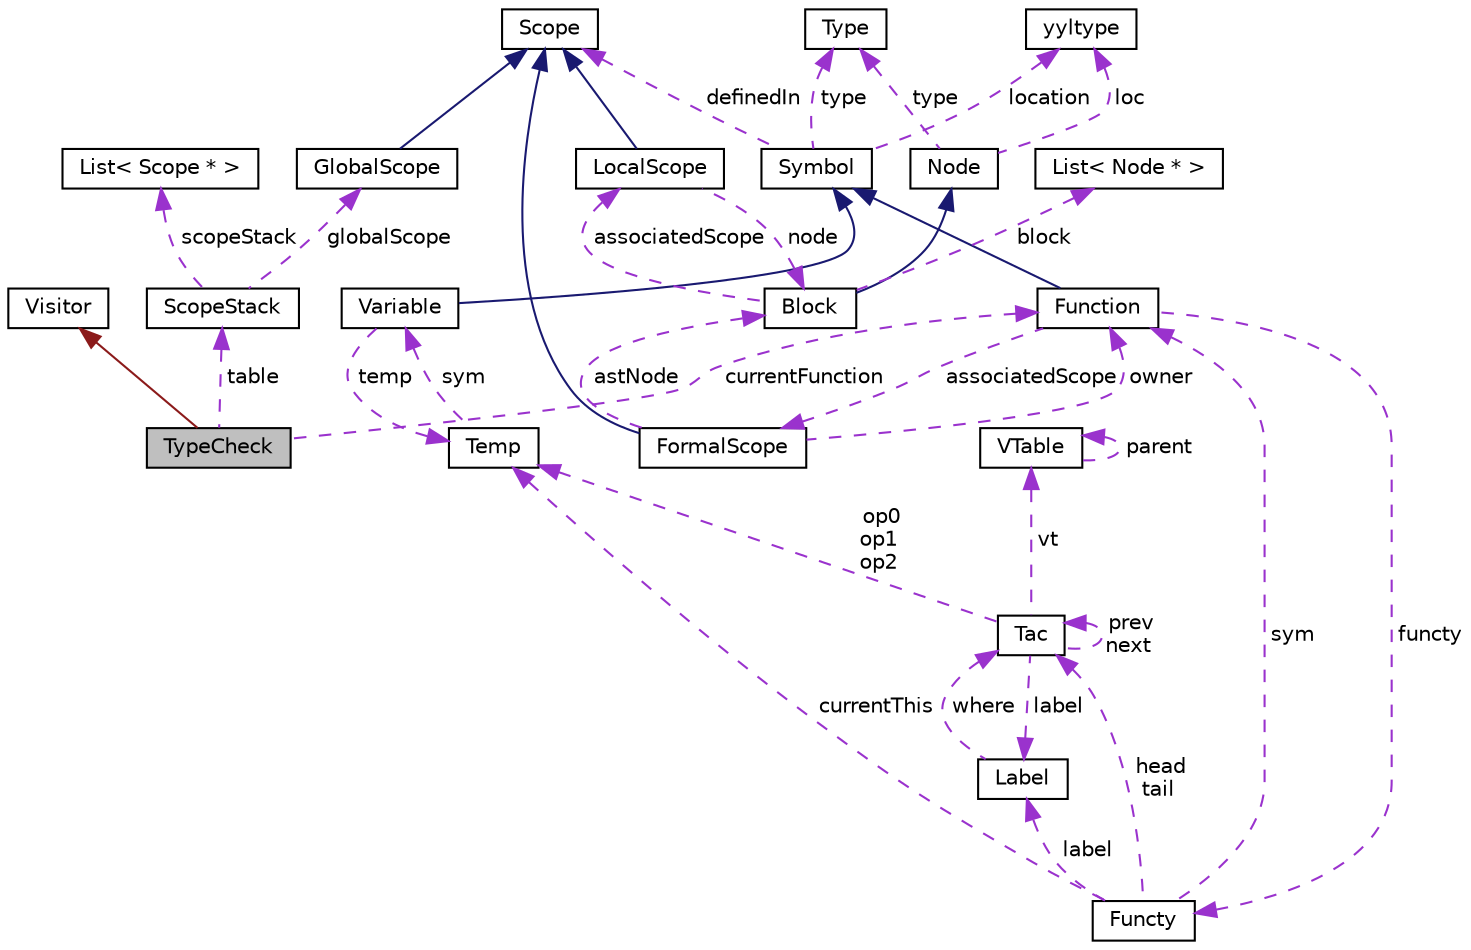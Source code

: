 digraph "TypeCheck"
{
 // LATEX_PDF_SIZE
  edge [fontname="Helvetica",fontsize="10",labelfontname="Helvetica",labelfontsize="10"];
  node [fontname="Helvetica",fontsize="10",shape=record];
  Node1 [label="TypeCheck",height=0.2,width=0.4,color="black", fillcolor="grey75", style="filled", fontcolor="black",tooltip=" "];
  Node2 -> Node1 [dir="back",color="firebrick4",fontsize="10",style="solid",fontname="Helvetica"];
  Node2 [label="Visitor",height=0.2,width=0.4,color="black", fillcolor="white", style="filled",URL="$classVisitor.html",tooltip="visitor"];
  Node3 -> Node1 [dir="back",color="darkorchid3",fontsize="10",style="dashed",label=" table" ,fontname="Helvetica"];
  Node3 [label="ScopeStack",height=0.2,width=0.4,color="black", fillcolor="white", style="filled",URL="$classScopeStack.html",tooltip="scope stack"];
  Node4 -> Node3 [dir="back",color="darkorchid3",fontsize="10",style="dashed",label=" globalScope" ,fontname="Helvetica"];
  Node4 [label="GlobalScope",height=0.2,width=0.4,color="black", fillcolor="white", style="filled",URL="$classGlobalScope.html",tooltip=" "];
  Node5 -> Node4 [dir="back",color="midnightblue",fontsize="10",style="solid",fontname="Helvetica"];
  Node5 [label="Scope",height=0.2,width=0.4,color="black", fillcolor="white", style="filled",URL="$classScope.html",tooltip="scope interface"];
  Node6 -> Node3 [dir="back",color="darkorchid3",fontsize="10",style="dashed",label=" scopeStack" ,fontname="Helvetica"];
  Node6 [label="List\< Scope * \>",height=0.2,width=0.4,color="black", fillcolor="white", style="filled",URL="$classList.html",tooltip=" "];
  Node7 -> Node1 [dir="back",color="darkorchid3",fontsize="10",style="dashed",label=" currentFunction" ,fontname="Helvetica"];
  Node7 [label="Function",height=0.2,width=0.4,color="black", fillcolor="white", style="filled",URL="$classFunction.html",tooltip=" "];
  Node8 -> Node7 [dir="back",color="midnightblue",fontsize="10",style="solid",fontname="Helvetica"];
  Node8 [label="Symbol",height=0.2,width=0.4,color="black", fillcolor="white", style="filled",URL="$classSymbol.html",tooltip=" "];
  Node9 -> Node8 [dir="back",color="darkorchid3",fontsize="10",style="dashed",label=" location" ,fontname="Helvetica"];
  Node9 [label="yyltype",height=0.2,width=0.4,color="black", fillcolor="white", style="filled",URL="$structyyltype.html",tooltip="store location information"];
  Node10 -> Node8 [dir="back",color="darkorchid3",fontsize="10",style="dashed",label=" type" ,fontname="Helvetica"];
  Node10 [label="Type",height=0.2,width=0.4,color="black", fillcolor="white", style="filled",URL="$classType.html",tooltip=" "];
  Node5 -> Node8 [dir="back",color="darkorchid3",fontsize="10",style="dashed",label=" definedIn" ,fontname="Helvetica"];
  Node11 -> Node7 [dir="back",color="darkorchid3",fontsize="10",style="dashed",label=" associatedScope" ,fontname="Helvetica"];
  Node11 [label="FormalScope",height=0.2,width=0.4,color="black", fillcolor="white", style="filled",URL="$classFormalScope.html",tooltip=" "];
  Node5 -> Node11 [dir="back",color="midnightblue",fontsize="10",style="solid",fontname="Helvetica"];
  Node12 -> Node11 [dir="back",color="darkorchid3",fontsize="10",style="dashed",label=" astNode" ,fontname="Helvetica"];
  Node12 [label="Block",height=0.2,width=0.4,color="black", fillcolor="white", style="filled",URL="$classBlock.html",tooltip="block node"];
  Node13 -> Node12 [dir="back",color="midnightblue",fontsize="10",style="solid",fontname="Helvetica"];
  Node13 [label="Node",height=0.2,width=0.4,color="black", fillcolor="white", style="filled",URL="$classNode.html",tooltip="basic node defination"];
  Node9 -> Node13 [dir="back",color="darkorchid3",fontsize="10",style="dashed",label=" loc" ,fontname="Helvetica"];
  Node10 -> Node13 [dir="back",color="darkorchid3",fontsize="10",style="dashed",label=" type" ,fontname="Helvetica"];
  Node14 -> Node12 [dir="back",color="darkorchid3",fontsize="10",style="dashed",label=" associatedScope" ,fontname="Helvetica"];
  Node14 [label="LocalScope",height=0.2,width=0.4,color="black", fillcolor="white", style="filled",URL="$classLocalScope.html",tooltip=" "];
  Node5 -> Node14 [dir="back",color="midnightblue",fontsize="10",style="solid",fontname="Helvetica"];
  Node12 -> Node14 [dir="back",color="darkorchid3",fontsize="10",style="dashed",label=" node" ,fontname="Helvetica"];
  Node15 -> Node12 [dir="back",color="darkorchid3",fontsize="10",style="dashed",label=" block" ,fontname="Helvetica"];
  Node15 [label="List\< Node * \>",height=0.2,width=0.4,color="black", fillcolor="white", style="filled",URL="$classList.html",tooltip=" "];
  Node7 -> Node11 [dir="back",color="darkorchid3",fontsize="10",style="dashed",label=" owner" ,fontname="Helvetica"];
  Node16 -> Node7 [dir="back",color="darkorchid3",fontsize="10",style="dashed",label=" functy" ,fontname="Helvetica"];
  Node16 [label="Functy",height=0.2,width=0.4,color="black", fillcolor="white", style="filled",URL="$classFuncty.html",tooltip=" "];
  Node17 -> Node16 [dir="back",color="darkorchid3",fontsize="10",style="dashed",label=" head\ntail" ,fontname="Helvetica"];
  Node17 [label="Tac",height=0.2,width=0.4,color="black", fillcolor="white", style="filled",URL="$classTac.html",tooltip=" "];
  Node17 -> Node17 [dir="back",color="darkorchid3",fontsize="10",style="dashed",label=" prev\nnext" ,fontname="Helvetica"];
  Node18 -> Node17 [dir="back",color="darkorchid3",fontsize="10",style="dashed",label=" op0\nop1\nop2" ,fontname="Helvetica"];
  Node18 [label="Temp",height=0.2,width=0.4,color="black", fillcolor="white", style="filled",URL="$classTemp.html",tooltip=" "];
  Node19 -> Node18 [dir="back",color="darkorchid3",fontsize="10",style="dashed",label=" sym" ,fontname="Helvetica"];
  Node19 [label="Variable",height=0.2,width=0.4,color="black", fillcolor="white", style="filled",URL="$classVariable.html",tooltip=" "];
  Node8 -> Node19 [dir="back",color="midnightblue",fontsize="10",style="solid",fontname="Helvetica"];
  Node18 -> Node19 [dir="back",color="darkorchid3",fontsize="10",style="dashed",label=" temp" ,fontname="Helvetica"];
  Node20 -> Node17 [dir="back",color="darkorchid3",fontsize="10",style="dashed",label=" vt" ,fontname="Helvetica"];
  Node20 [label="VTable",height=0.2,width=0.4,color="black", fillcolor="white", style="filled",URL="$classVTable.html",tooltip=" "];
  Node20 -> Node20 [dir="back",color="darkorchid3",fontsize="10",style="dashed",label=" parent" ,fontname="Helvetica"];
  Node21 -> Node17 [dir="back",color="darkorchid3",fontsize="10",style="dashed",label=" label" ,fontname="Helvetica"];
  Node21 [label="Label",height=0.2,width=0.4,color="black", fillcolor="white", style="filled",URL="$classLabel.html",tooltip=" "];
  Node17 -> Node21 [dir="back",color="darkorchid3",fontsize="10",style="dashed",label=" where" ,fontname="Helvetica"];
  Node18 -> Node16 [dir="back",color="darkorchid3",fontsize="10",style="dashed",label=" currentThis" ,fontname="Helvetica"];
  Node7 -> Node16 [dir="back",color="darkorchid3",fontsize="10",style="dashed",label=" sym" ,fontname="Helvetica"];
  Node21 -> Node16 [dir="back",color="darkorchid3",fontsize="10",style="dashed",label=" label" ,fontname="Helvetica"];
}
